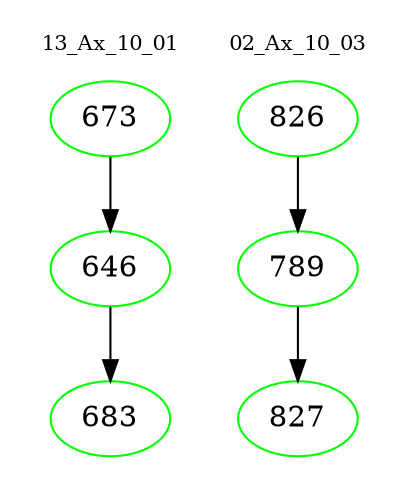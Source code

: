 digraph{
subgraph cluster_0 {
color = white
label = "13_Ax_10_01";
fontsize=10;
T0_673 [label="673", color="green"]
T0_673 -> T0_646 [color="black"]
T0_646 [label="646", color="green"]
T0_646 -> T0_683 [color="black"]
T0_683 [label="683", color="green"]
}
subgraph cluster_1 {
color = white
label = "02_Ax_10_03";
fontsize=10;
T1_826 [label="826", color="green"]
T1_826 -> T1_789 [color="black"]
T1_789 [label="789", color="green"]
T1_789 -> T1_827 [color="black"]
T1_827 [label="827", color="green"]
}
}
